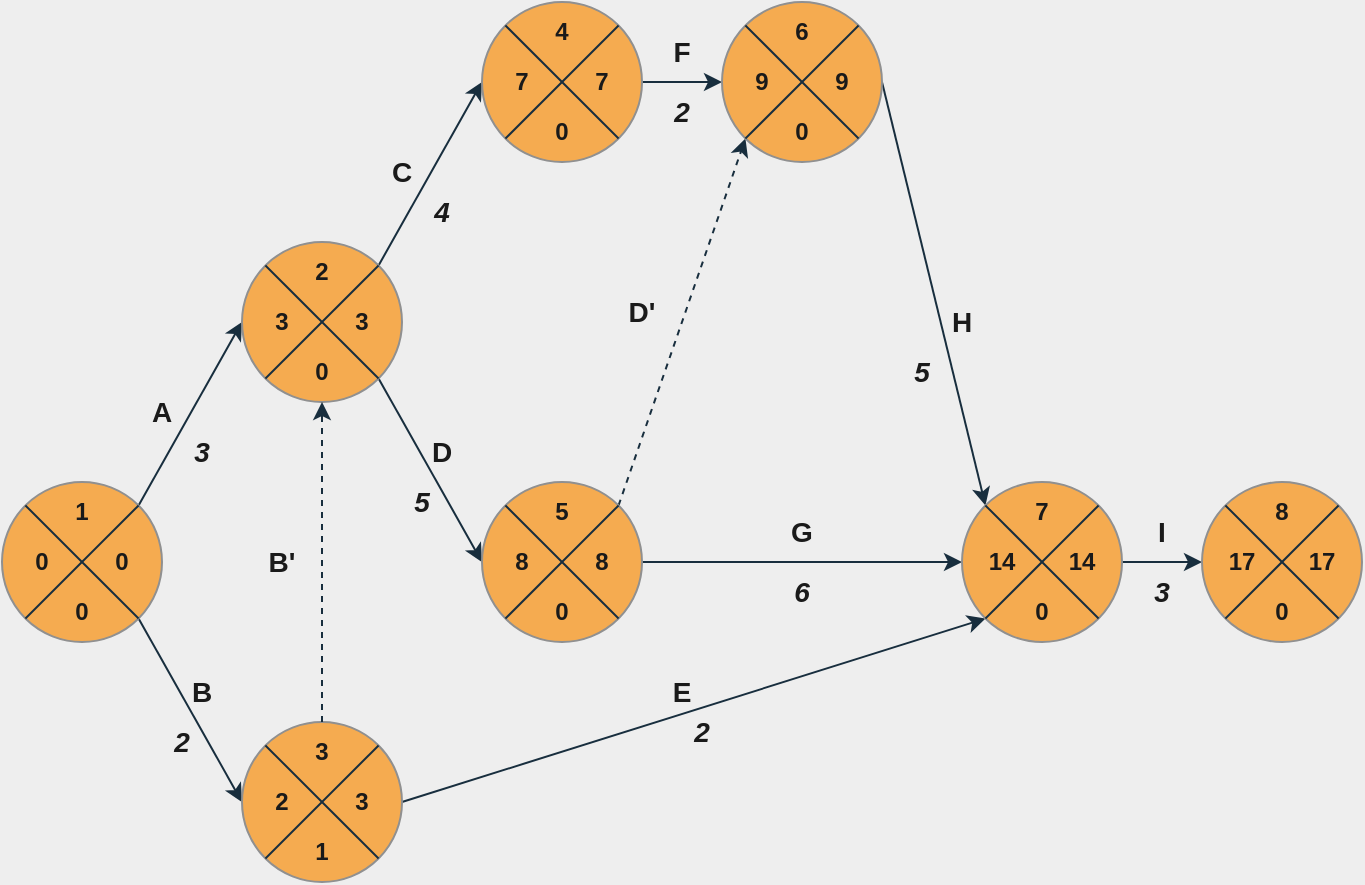 <mxfile version="20.3.0" type="device" pages="2"><diagram id="PX_cN7HmgUln1XwAMcG7" name="1"><mxGraphModel dx="782" dy="531" grid="1" gridSize="10" guides="1" tooltips="1" connect="1" arrows="1" fold="1" page="1" pageScale="1" pageWidth="827" pageHeight="1169" background="#EEEEEE" math="0" shadow="0"><root><mxCell id="0"/><mxCell id="1" parent="0"/><mxCell id="P2yPY8RHU-tYKvGg2Bg3-24" style="rounded=0;orthogonalLoop=1;jettySize=auto;html=1;exitX=1;exitY=0;exitDx=0;exitDy=0;entryX=0;entryY=0.5;entryDx=0;entryDy=0;labelBackgroundColor=#EEEEEE;strokeColor=#182E3E;fontColor=#1A1A1A;" parent="1" source="P2yPY8RHU-tYKvGg2Bg3-3" target="P2yPY8RHU-tYKvGg2Bg3-17" edge="1"><mxGeometry relative="1" as="geometry"/></mxCell><mxCell id="P2yPY8RHU-tYKvGg2Bg3-34" style="rounded=0;orthogonalLoop=1;jettySize=auto;html=1;exitX=1;exitY=1;exitDx=0;exitDy=0;entryX=0;entryY=0.5;entryDx=0;entryDy=0;strokeColor=#182E3E;fontColor=#1A1A1A;" parent="1" source="P2yPY8RHU-tYKvGg2Bg3-3" target="P2yPY8RHU-tYKvGg2Bg3-27" edge="1"><mxGeometry relative="1" as="geometry"/></mxCell><mxCell id="P2yPY8RHU-tYKvGg2Bg3-3" value="" style="ellipse;whiteSpace=wrap;html=1;aspect=fixed;fillColor=#F5AB50;strokeColor=#909090;fontColor=#1A1A1A;" parent="1" vertex="1"><mxGeometry x="120" y="600" width="80" height="80" as="geometry"/></mxCell><mxCell id="P2yPY8RHU-tYKvGg2Bg3-4" value="" style="endArrow=none;html=1;rounded=0;exitX=0;exitY=1;exitDx=0;exitDy=0;entryX=1;entryY=0;entryDx=0;entryDy=0;labelBackgroundColor=#EEEEEE;strokeColor=#182E3E;fontColor=#1A1A1A;" parent="1" source="P2yPY8RHU-tYKvGg2Bg3-3" target="P2yPY8RHU-tYKvGg2Bg3-3" edge="1"><mxGeometry width="50" height="50" relative="1" as="geometry"><mxPoint x="140" y="660" as="sourcePoint"/><mxPoint x="190" y="610" as="targetPoint"/></mxGeometry></mxCell><mxCell id="P2yPY8RHU-tYKvGg2Bg3-5" value="" style="endArrow=none;html=1;rounded=0;entryX=0;entryY=0;entryDx=0;entryDy=0;exitX=1;exitY=1;exitDx=0;exitDy=0;labelBackgroundColor=#EEEEEE;strokeColor=#182E3E;fontColor=#1A1A1A;" parent="1" source="P2yPY8RHU-tYKvGg2Bg3-3" target="P2yPY8RHU-tYKvGg2Bg3-3" edge="1"><mxGeometry width="50" height="50" relative="1" as="geometry"><mxPoint x="280" y="610" as="sourcePoint"/><mxPoint x="330" y="560" as="targetPoint"/></mxGeometry></mxCell><mxCell id="P2yPY8RHU-tYKvGg2Bg3-6" value="1" style="text;html=1;strokeColor=none;fillColor=none;align=center;verticalAlign=middle;whiteSpace=wrap;rounded=0;fontStyle=1;fontColor=#1A1A1A;" parent="1" vertex="1"><mxGeometry x="150" y="600" width="20" height="30" as="geometry"/></mxCell><mxCell id="P2yPY8RHU-tYKvGg2Bg3-7" value="0" style="text;html=1;strokeColor=none;fillColor=none;align=center;verticalAlign=middle;whiteSpace=wrap;rounded=0;fontStyle=1;fontColor=#1A1A1A;" parent="1" vertex="1"><mxGeometry x="170" y="625" width="20" height="30" as="geometry"/></mxCell><mxCell id="P2yPY8RHU-tYKvGg2Bg3-8" value="0" style="text;html=1;strokeColor=none;fillColor=none;align=center;verticalAlign=middle;whiteSpace=wrap;rounded=0;fontStyle=1;fontColor=#1A1A1A;" parent="1" vertex="1"><mxGeometry x="130" y="625" width="20" height="30" as="geometry"/></mxCell><mxCell id="P2yPY8RHU-tYKvGg2Bg3-9" value="0" style="text;html=1;strokeColor=none;fillColor=none;align=center;verticalAlign=middle;whiteSpace=wrap;rounded=0;fontStyle=1;fontColor=#1A1A1A;" parent="1" vertex="1"><mxGeometry x="150" y="650" width="20" height="30" as="geometry"/></mxCell><mxCell id="P2yPY8RHU-tYKvGg2Bg3-53" style="edgeStyle=none;rounded=0;orthogonalLoop=1;jettySize=auto;html=1;exitX=1;exitY=1;exitDx=0;exitDy=0;entryX=0;entryY=0.5;entryDx=0;entryDy=0;strokeColor=#182E3E;fontColor=#1A1A1A;" parent="1" source="P2yPY8RHU-tYKvGg2Bg3-17" target="P2yPY8RHU-tYKvGg2Bg3-46" edge="1"><mxGeometry relative="1" as="geometry"/></mxCell><mxCell id="P2yPY8RHU-tYKvGg2Bg3-54" style="edgeStyle=none;rounded=0;orthogonalLoop=1;jettySize=auto;html=1;exitX=1;exitY=0;exitDx=0;exitDy=0;entryX=0;entryY=0.5;entryDx=0;entryDy=0;strokeColor=#182E3E;fontColor=#1A1A1A;" parent="1" source="P2yPY8RHU-tYKvGg2Bg3-17" target="P2yPY8RHU-tYKvGg2Bg3-39" edge="1"><mxGeometry relative="1" as="geometry"/></mxCell><mxCell id="P2yPY8RHU-tYKvGg2Bg3-17" value="" style="ellipse;whiteSpace=wrap;html=1;aspect=fixed;fillColor=#F5AB50;strokeColor=#909090;fontColor=#1A1A1A;" parent="1" vertex="1"><mxGeometry x="240" y="480" width="80" height="80" as="geometry"/></mxCell><mxCell id="P2yPY8RHU-tYKvGg2Bg3-18" value="" style="endArrow=none;html=1;rounded=0;exitX=0;exitY=1;exitDx=0;exitDy=0;entryX=1;entryY=0;entryDx=0;entryDy=0;labelBackgroundColor=#EEEEEE;strokeColor=#182E3E;fontColor=#1A1A1A;" parent="1" source="P2yPY8RHU-tYKvGg2Bg3-17" target="P2yPY8RHU-tYKvGg2Bg3-17" edge="1"><mxGeometry width="50" height="50" relative="1" as="geometry"><mxPoint x="260" y="540" as="sourcePoint"/><mxPoint x="310" y="490" as="targetPoint"/></mxGeometry></mxCell><mxCell id="P2yPY8RHU-tYKvGg2Bg3-19" value="" style="endArrow=none;html=1;rounded=0;entryX=0;entryY=0;entryDx=0;entryDy=0;exitX=1;exitY=1;exitDx=0;exitDy=0;labelBackgroundColor=#EEEEEE;strokeColor=#182E3E;fontColor=#1A1A1A;" parent="1" source="P2yPY8RHU-tYKvGg2Bg3-17" target="P2yPY8RHU-tYKvGg2Bg3-17" edge="1"><mxGeometry width="50" height="50" relative="1" as="geometry"><mxPoint x="400" y="490" as="sourcePoint"/><mxPoint x="450" y="440" as="targetPoint"/></mxGeometry></mxCell><mxCell id="P2yPY8RHU-tYKvGg2Bg3-20" value="2" style="text;html=1;strokeColor=none;fillColor=none;align=center;verticalAlign=middle;whiteSpace=wrap;rounded=0;fontStyle=1;fontColor=#1A1A1A;" parent="1" vertex="1"><mxGeometry x="270" y="480" width="20" height="30" as="geometry"/></mxCell><mxCell id="P2yPY8RHU-tYKvGg2Bg3-21" value="3" style="text;html=1;strokeColor=none;fillColor=none;align=center;verticalAlign=middle;whiteSpace=wrap;rounded=0;fontStyle=1;fontColor=#1A1A1A;" parent="1" vertex="1"><mxGeometry x="290" y="505" width="20" height="30" as="geometry"/></mxCell><mxCell id="P2yPY8RHU-tYKvGg2Bg3-22" value="3" style="text;html=1;strokeColor=none;fillColor=none;align=center;verticalAlign=middle;whiteSpace=wrap;rounded=0;fontStyle=1;fontColor=#1A1A1A;" parent="1" vertex="1"><mxGeometry x="250" y="505" width="20" height="30" as="geometry"/></mxCell><mxCell id="P2yPY8RHU-tYKvGg2Bg3-23" value="0" style="text;html=1;strokeColor=none;fillColor=none;align=center;verticalAlign=middle;whiteSpace=wrap;rounded=0;fontStyle=1;fontColor=#1A1A1A;" parent="1" vertex="1"><mxGeometry x="270" y="530" width="20" height="30" as="geometry"/></mxCell><mxCell id="P2yPY8RHU-tYKvGg2Bg3-25" value="A" style="text;html=1;strokeColor=none;fillColor=none;align=center;verticalAlign=middle;whiteSpace=wrap;rounded=0;fontStyle=1;fontSize=14;fontColor=#1A1A1A;" parent="1" vertex="1"><mxGeometry x="190" y="550" width="20" height="30" as="geometry"/></mxCell><mxCell id="P2yPY8RHU-tYKvGg2Bg3-26" value="3" style="text;html=1;strokeColor=none;fillColor=none;align=center;verticalAlign=middle;whiteSpace=wrap;rounded=0;fontStyle=3;fontSize=14;fontColor=#1A1A1A;" parent="1" vertex="1"><mxGeometry x="210" y="570" width="20" height="30" as="geometry"/></mxCell><mxCell id="P2yPY8RHU-tYKvGg2Bg3-94" style="edgeStyle=none;rounded=0;orthogonalLoop=1;jettySize=auto;html=1;exitX=1;exitY=0.5;exitDx=0;exitDy=0;entryX=0;entryY=1;entryDx=0;entryDy=0;strokeColor=#182E3E;fontColor=#1A1A1A;" parent="1" source="P2yPY8RHU-tYKvGg2Bg3-27" target="P2yPY8RHU-tYKvGg2Bg3-82" edge="1"><mxGeometry relative="1" as="geometry"/></mxCell><mxCell id="P2yPY8RHU-tYKvGg2Bg3-27" value="" style="ellipse;whiteSpace=wrap;html=1;aspect=fixed;fillColor=#F5AB50;strokeColor=#909090;fontColor=#1A1A1A;" parent="1" vertex="1"><mxGeometry x="240" y="720" width="80" height="80" as="geometry"/></mxCell><mxCell id="P2yPY8RHU-tYKvGg2Bg3-28" value="" style="endArrow=none;html=1;rounded=0;exitX=0;exitY=1;exitDx=0;exitDy=0;entryX=1;entryY=0;entryDx=0;entryDy=0;labelBackgroundColor=#EEEEEE;strokeColor=#182E3E;fontColor=#1A1A1A;" parent="1" source="P2yPY8RHU-tYKvGg2Bg3-27" target="P2yPY8RHU-tYKvGg2Bg3-27" edge="1"><mxGeometry width="50" height="50" relative="1" as="geometry"><mxPoint x="260" y="780" as="sourcePoint"/><mxPoint x="310" y="730" as="targetPoint"/></mxGeometry></mxCell><mxCell id="P2yPY8RHU-tYKvGg2Bg3-29" value="" style="endArrow=none;html=1;rounded=0;entryX=0;entryY=0;entryDx=0;entryDy=0;exitX=1;exitY=1;exitDx=0;exitDy=0;labelBackgroundColor=#EEEEEE;strokeColor=#182E3E;fontColor=#1A1A1A;" parent="1" source="P2yPY8RHU-tYKvGg2Bg3-27" target="P2yPY8RHU-tYKvGg2Bg3-27" edge="1"><mxGeometry width="50" height="50" relative="1" as="geometry"><mxPoint x="400" y="730" as="sourcePoint"/><mxPoint x="450" y="680" as="targetPoint"/></mxGeometry></mxCell><mxCell id="P2yPY8RHU-tYKvGg2Bg3-35" style="edgeStyle=none;rounded=0;orthogonalLoop=1;jettySize=auto;html=1;exitX=0.5;exitY=0;exitDx=0;exitDy=0;entryX=0.5;entryY=1;entryDx=0;entryDy=0;strokeColor=#182E3E;fontColor=#1A1A1A;dashed=1;" parent="1" source="P2yPY8RHU-tYKvGg2Bg3-30" target="P2yPY8RHU-tYKvGg2Bg3-23" edge="1"><mxGeometry relative="1" as="geometry"/></mxCell><mxCell id="P2yPY8RHU-tYKvGg2Bg3-30" value="3" style="text;html=1;strokeColor=none;fillColor=none;align=center;verticalAlign=middle;whiteSpace=wrap;rounded=0;fontStyle=1;fontColor=#1A1A1A;" parent="1" vertex="1"><mxGeometry x="270" y="720" width="20" height="30" as="geometry"/></mxCell><mxCell id="P2yPY8RHU-tYKvGg2Bg3-31" value="3" style="text;html=1;strokeColor=none;fillColor=none;align=center;verticalAlign=middle;whiteSpace=wrap;rounded=0;fontStyle=1;fontColor=#1A1A1A;" parent="1" vertex="1"><mxGeometry x="290" y="745" width="20" height="30" as="geometry"/></mxCell><mxCell id="P2yPY8RHU-tYKvGg2Bg3-32" value="2" style="text;html=1;strokeColor=none;fillColor=none;align=center;verticalAlign=middle;whiteSpace=wrap;rounded=0;fontStyle=1;fontColor=#1A1A1A;" parent="1" vertex="1"><mxGeometry x="250" y="745" width="20" height="30" as="geometry"/></mxCell><mxCell id="P2yPY8RHU-tYKvGg2Bg3-33" value="1" style="text;html=1;strokeColor=none;fillColor=none;align=center;verticalAlign=middle;whiteSpace=wrap;rounded=0;fontStyle=1;fontColor=#1A1A1A;" parent="1" vertex="1"><mxGeometry x="270" y="770" width="20" height="30" as="geometry"/></mxCell><mxCell id="P2yPY8RHU-tYKvGg2Bg3-36" value="B" style="text;html=1;strokeColor=none;fillColor=none;align=center;verticalAlign=middle;whiteSpace=wrap;rounded=0;fontStyle=1;fontSize=14;fontColor=#1A1A1A;" parent="1" vertex="1"><mxGeometry x="210" y="690" width="20" height="30" as="geometry"/></mxCell><mxCell id="P2yPY8RHU-tYKvGg2Bg3-37" value="2" style="text;html=1;strokeColor=none;fillColor=none;align=center;verticalAlign=middle;whiteSpace=wrap;rounded=0;fontStyle=3;fontSize=14;fontColor=#1A1A1A;" parent="1" vertex="1"><mxGeometry x="200" y="715" width="20" height="30" as="geometry"/></mxCell><mxCell id="P2yPY8RHU-tYKvGg2Bg3-38" value="B'" style="text;html=1;strokeColor=none;fillColor=none;align=center;verticalAlign=middle;whiteSpace=wrap;rounded=0;fontStyle=1;fontSize=14;fontColor=#1A1A1A;" parent="1" vertex="1"><mxGeometry x="250" y="625" width="20" height="30" as="geometry"/></mxCell><mxCell id="P2yPY8RHU-tYKvGg2Bg3-74" style="edgeStyle=none;rounded=0;orthogonalLoop=1;jettySize=auto;html=1;exitX=1;exitY=0.5;exitDx=0;exitDy=0;entryX=0;entryY=0.5;entryDx=0;entryDy=0;strokeColor=#182E3E;fontColor=#1A1A1A;" parent="1" source="P2yPY8RHU-tYKvGg2Bg3-39" target="P2yPY8RHU-tYKvGg2Bg3-67" edge="1"><mxGeometry relative="1" as="geometry"/></mxCell><mxCell id="P2yPY8RHU-tYKvGg2Bg3-39" value="" style="ellipse;whiteSpace=wrap;html=1;aspect=fixed;fillColor=#F5AB50;strokeColor=#909090;fontColor=#1A1A1A;" parent="1" vertex="1"><mxGeometry x="360" y="360" width="80" height="80" as="geometry"/></mxCell><mxCell id="P2yPY8RHU-tYKvGg2Bg3-40" value="" style="endArrow=none;html=1;rounded=0;exitX=0;exitY=1;exitDx=0;exitDy=0;entryX=1;entryY=0;entryDx=0;entryDy=0;labelBackgroundColor=#EEEEEE;strokeColor=#182E3E;fontColor=#1A1A1A;" parent="1" source="P2yPY8RHU-tYKvGg2Bg3-39" target="P2yPY8RHU-tYKvGg2Bg3-39" edge="1"><mxGeometry width="50" height="50" relative="1" as="geometry"><mxPoint x="380" y="420" as="sourcePoint"/><mxPoint x="430" y="370" as="targetPoint"/></mxGeometry></mxCell><mxCell id="P2yPY8RHU-tYKvGg2Bg3-41" value="" style="endArrow=none;html=1;rounded=0;entryX=0;entryY=0;entryDx=0;entryDy=0;exitX=1;exitY=1;exitDx=0;exitDy=0;labelBackgroundColor=#EEEEEE;strokeColor=#182E3E;fontColor=#1A1A1A;" parent="1" source="P2yPY8RHU-tYKvGg2Bg3-39" target="P2yPY8RHU-tYKvGg2Bg3-39" edge="1"><mxGeometry width="50" height="50" relative="1" as="geometry"><mxPoint x="520" y="370" as="sourcePoint"/><mxPoint x="570" y="320" as="targetPoint"/></mxGeometry></mxCell><mxCell id="P2yPY8RHU-tYKvGg2Bg3-42" value="4" style="text;html=1;strokeColor=none;fillColor=none;align=center;verticalAlign=middle;whiteSpace=wrap;rounded=0;fontStyle=1;fontColor=#1A1A1A;" parent="1" vertex="1"><mxGeometry x="390" y="360" width="20" height="30" as="geometry"/></mxCell><mxCell id="P2yPY8RHU-tYKvGg2Bg3-43" value="7" style="text;html=1;strokeColor=none;fillColor=none;align=center;verticalAlign=middle;whiteSpace=wrap;rounded=0;fontStyle=1;fontColor=#1A1A1A;" parent="1" vertex="1"><mxGeometry x="410" y="385" width="20" height="30" as="geometry"/></mxCell><mxCell id="P2yPY8RHU-tYKvGg2Bg3-44" value="7" style="text;html=1;strokeColor=none;fillColor=none;align=center;verticalAlign=middle;whiteSpace=wrap;rounded=0;fontStyle=1;fontColor=#1A1A1A;" parent="1" vertex="1"><mxGeometry x="370" y="385" width="20" height="30" as="geometry"/></mxCell><mxCell id="P2yPY8RHU-tYKvGg2Bg3-45" value="0" style="text;html=1;strokeColor=none;fillColor=none;align=center;verticalAlign=middle;whiteSpace=wrap;rounded=0;fontStyle=1;fontColor=#1A1A1A;" parent="1" vertex="1"><mxGeometry x="390" y="410" width="20" height="30" as="geometry"/></mxCell><mxCell id="P2yPY8RHU-tYKvGg2Bg3-91" style="edgeStyle=none;rounded=0;orthogonalLoop=1;jettySize=auto;html=1;exitX=1;exitY=0;exitDx=0;exitDy=0;entryX=0;entryY=1;entryDx=0;entryDy=0;strokeColor=#182E3E;fontColor=#1A1A1A;dashed=1;" parent="1" source="P2yPY8RHU-tYKvGg2Bg3-46" target="P2yPY8RHU-tYKvGg2Bg3-67" edge="1"><mxGeometry relative="1" as="geometry"/></mxCell><mxCell id="P2yPY8RHU-tYKvGg2Bg3-92" style="edgeStyle=none;rounded=0;orthogonalLoop=1;jettySize=auto;html=1;exitX=1;exitY=0.5;exitDx=0;exitDy=0;entryX=0;entryY=0.5;entryDx=0;entryDy=0;strokeColor=#182E3E;fontColor=#1A1A1A;" parent="1" source="P2yPY8RHU-tYKvGg2Bg3-46" target="P2yPY8RHU-tYKvGg2Bg3-82" edge="1"><mxGeometry relative="1" as="geometry"/></mxCell><mxCell id="P2yPY8RHU-tYKvGg2Bg3-46" value="" style="ellipse;whiteSpace=wrap;html=1;aspect=fixed;fillColor=#F5AB50;strokeColor=#909090;fontColor=#1A1A1A;" parent="1" vertex="1"><mxGeometry x="360" y="600" width="80" height="80" as="geometry"/></mxCell><mxCell id="P2yPY8RHU-tYKvGg2Bg3-47" value="" style="endArrow=none;html=1;rounded=0;exitX=0;exitY=1;exitDx=0;exitDy=0;entryX=1;entryY=0;entryDx=0;entryDy=0;labelBackgroundColor=#EEEEEE;strokeColor=#182E3E;fontColor=#1A1A1A;" parent="1" source="P2yPY8RHU-tYKvGg2Bg3-46" target="P2yPY8RHU-tYKvGg2Bg3-46" edge="1"><mxGeometry width="50" height="50" relative="1" as="geometry"><mxPoint x="380" y="660" as="sourcePoint"/><mxPoint x="430" y="610" as="targetPoint"/></mxGeometry></mxCell><mxCell id="P2yPY8RHU-tYKvGg2Bg3-48" value="" style="endArrow=none;html=1;rounded=0;entryX=0;entryY=0;entryDx=0;entryDy=0;exitX=1;exitY=1;exitDx=0;exitDy=0;labelBackgroundColor=#EEEEEE;strokeColor=#182E3E;fontColor=#1A1A1A;" parent="1" source="P2yPY8RHU-tYKvGg2Bg3-46" target="P2yPY8RHU-tYKvGg2Bg3-46" edge="1"><mxGeometry width="50" height="50" relative="1" as="geometry"><mxPoint x="520" y="610" as="sourcePoint"/><mxPoint x="570" y="560" as="targetPoint"/></mxGeometry></mxCell><mxCell id="P2yPY8RHU-tYKvGg2Bg3-49" value="5" style="text;html=1;strokeColor=none;fillColor=none;align=center;verticalAlign=middle;whiteSpace=wrap;rounded=0;fontStyle=1;fontColor=#1A1A1A;" parent="1" vertex="1"><mxGeometry x="390" y="600" width="20" height="30" as="geometry"/></mxCell><mxCell id="P2yPY8RHU-tYKvGg2Bg3-50" value="8" style="text;html=1;strokeColor=none;fillColor=none;align=center;verticalAlign=middle;whiteSpace=wrap;rounded=0;fontStyle=1;fontColor=#1A1A1A;" parent="1" vertex="1"><mxGeometry x="410" y="625" width="20" height="30" as="geometry"/></mxCell><mxCell id="P2yPY8RHU-tYKvGg2Bg3-51" value="8" style="text;html=1;strokeColor=none;fillColor=none;align=center;verticalAlign=middle;whiteSpace=wrap;rounded=0;fontStyle=1;fontColor=#1A1A1A;" parent="1" vertex="1"><mxGeometry x="370" y="625" width="20" height="30" as="geometry"/></mxCell><mxCell id="P2yPY8RHU-tYKvGg2Bg3-52" value="0" style="text;html=1;strokeColor=none;fillColor=none;align=center;verticalAlign=middle;whiteSpace=wrap;rounded=0;fontStyle=1;fontColor=#1A1A1A;" parent="1" vertex="1"><mxGeometry x="390" y="650" width="20" height="30" as="geometry"/></mxCell><mxCell id="P2yPY8RHU-tYKvGg2Bg3-55" value="C" style="text;html=1;strokeColor=none;fillColor=none;align=center;verticalAlign=middle;whiteSpace=wrap;rounded=0;fontStyle=1;fontSize=14;fontColor=#1A1A1A;" parent="1" vertex="1"><mxGeometry x="310" y="430" width="20" height="30" as="geometry"/></mxCell><mxCell id="P2yPY8RHU-tYKvGg2Bg3-56" value="D" style="text;html=1;strokeColor=none;fillColor=none;align=center;verticalAlign=middle;whiteSpace=wrap;rounded=0;fontStyle=1;fontSize=14;fontColor=#1A1A1A;" parent="1" vertex="1"><mxGeometry x="330" y="570" width="20" height="30" as="geometry"/></mxCell><mxCell id="P2yPY8RHU-tYKvGg2Bg3-58" value="4" style="text;html=1;strokeColor=none;fillColor=none;align=center;verticalAlign=middle;whiteSpace=wrap;rounded=0;fontStyle=3;fontSize=14;fontColor=#1A1A1A;" parent="1" vertex="1"><mxGeometry x="330" y="450" width="20" height="30" as="geometry"/></mxCell><mxCell id="P2yPY8RHU-tYKvGg2Bg3-59" value="5" style="text;html=1;strokeColor=none;fillColor=none;align=center;verticalAlign=middle;whiteSpace=wrap;rounded=0;fontStyle=3;fontSize=14;fontColor=#1A1A1A;" parent="1" vertex="1"><mxGeometry x="320" y="595" width="20" height="30" as="geometry"/></mxCell><mxCell id="P2yPY8RHU-tYKvGg2Bg3-93" style="edgeStyle=none;rounded=0;orthogonalLoop=1;jettySize=auto;html=1;exitX=1;exitY=0.5;exitDx=0;exitDy=0;entryX=0;entryY=0;entryDx=0;entryDy=0;strokeColor=#182E3E;fontColor=#1A1A1A;" parent="1" source="P2yPY8RHU-tYKvGg2Bg3-67" target="P2yPY8RHU-tYKvGg2Bg3-82" edge="1"><mxGeometry relative="1" as="geometry"/></mxCell><mxCell id="P2yPY8RHU-tYKvGg2Bg3-67" value="" style="ellipse;whiteSpace=wrap;html=1;aspect=fixed;fillColor=#F5AB50;strokeColor=#909090;fontColor=#1A1A1A;" parent="1" vertex="1"><mxGeometry x="480" y="360" width="80" height="80" as="geometry"/></mxCell><mxCell id="P2yPY8RHU-tYKvGg2Bg3-68" value="" style="endArrow=none;html=1;rounded=0;exitX=0;exitY=1;exitDx=0;exitDy=0;entryX=1;entryY=0;entryDx=0;entryDy=0;labelBackgroundColor=#EEEEEE;strokeColor=#182E3E;fontColor=#1A1A1A;" parent="1" source="P2yPY8RHU-tYKvGg2Bg3-67" target="P2yPY8RHU-tYKvGg2Bg3-67" edge="1"><mxGeometry width="50" height="50" relative="1" as="geometry"><mxPoint x="500" y="420" as="sourcePoint"/><mxPoint x="550" y="370" as="targetPoint"/></mxGeometry></mxCell><mxCell id="P2yPY8RHU-tYKvGg2Bg3-69" value="" style="endArrow=none;html=1;rounded=0;entryX=0;entryY=0;entryDx=0;entryDy=0;exitX=1;exitY=1;exitDx=0;exitDy=0;labelBackgroundColor=#EEEEEE;strokeColor=#182E3E;fontColor=#1A1A1A;" parent="1" source="P2yPY8RHU-tYKvGg2Bg3-67" target="P2yPY8RHU-tYKvGg2Bg3-67" edge="1"><mxGeometry width="50" height="50" relative="1" as="geometry"><mxPoint x="640" y="370" as="sourcePoint"/><mxPoint x="690" y="320" as="targetPoint"/></mxGeometry></mxCell><mxCell id="P2yPY8RHU-tYKvGg2Bg3-70" value="6" style="text;html=1;strokeColor=none;fillColor=none;align=center;verticalAlign=middle;whiteSpace=wrap;rounded=0;fontStyle=1;fontColor=#1A1A1A;" parent="1" vertex="1"><mxGeometry x="510" y="360" width="20" height="30" as="geometry"/></mxCell><mxCell id="P2yPY8RHU-tYKvGg2Bg3-71" value="9" style="text;html=1;strokeColor=none;fillColor=none;align=center;verticalAlign=middle;whiteSpace=wrap;rounded=0;fontStyle=1;fontColor=#1A1A1A;" parent="1" vertex="1"><mxGeometry x="530" y="385" width="20" height="30" as="geometry"/></mxCell><mxCell id="P2yPY8RHU-tYKvGg2Bg3-72" value="9" style="text;html=1;strokeColor=none;fillColor=none;align=center;verticalAlign=middle;whiteSpace=wrap;rounded=0;fontStyle=1;fontColor=#1A1A1A;" parent="1" vertex="1"><mxGeometry x="490" y="385" width="20" height="30" as="geometry"/></mxCell><mxCell id="P2yPY8RHU-tYKvGg2Bg3-73" value="0" style="text;html=1;strokeColor=none;fillColor=none;align=center;verticalAlign=middle;whiteSpace=wrap;rounded=0;fontStyle=1;fontColor=#1A1A1A;" parent="1" vertex="1"><mxGeometry x="510" y="410" width="20" height="30" as="geometry"/></mxCell><mxCell id="P2yPY8RHU-tYKvGg2Bg3-116" style="edgeStyle=none;rounded=0;orthogonalLoop=1;jettySize=auto;html=1;exitX=1;exitY=0.5;exitDx=0;exitDy=0;entryX=0;entryY=0.5;entryDx=0;entryDy=0;strokeColor=#182E3E;fontColor=#1A1A1A;" parent="1" source="P2yPY8RHU-tYKvGg2Bg3-82" target="P2yPY8RHU-tYKvGg2Bg3-109" edge="1"><mxGeometry relative="1" as="geometry"/></mxCell><mxCell id="P2yPY8RHU-tYKvGg2Bg3-82" value="" style="ellipse;whiteSpace=wrap;html=1;aspect=fixed;fillColor=#F5AB50;strokeColor=#909090;fontColor=#1A1A1A;" parent="1" vertex="1"><mxGeometry x="600" y="600" width="80" height="80" as="geometry"/></mxCell><mxCell id="P2yPY8RHU-tYKvGg2Bg3-83" value="" style="endArrow=none;html=1;rounded=0;exitX=0;exitY=1;exitDx=0;exitDy=0;entryX=1;entryY=0;entryDx=0;entryDy=0;labelBackgroundColor=#EEEEEE;strokeColor=#182E3E;fontColor=#1A1A1A;" parent="1" source="P2yPY8RHU-tYKvGg2Bg3-82" target="P2yPY8RHU-tYKvGg2Bg3-82" edge="1"><mxGeometry width="50" height="50" relative="1" as="geometry"><mxPoint x="620" y="660" as="sourcePoint"/><mxPoint x="670" y="610" as="targetPoint"/></mxGeometry></mxCell><mxCell id="P2yPY8RHU-tYKvGg2Bg3-84" value="" style="endArrow=none;html=1;rounded=0;entryX=0;entryY=0;entryDx=0;entryDy=0;exitX=1;exitY=1;exitDx=0;exitDy=0;labelBackgroundColor=#EEEEEE;strokeColor=#182E3E;fontColor=#1A1A1A;" parent="1" source="P2yPY8RHU-tYKvGg2Bg3-82" target="P2yPY8RHU-tYKvGg2Bg3-82" edge="1"><mxGeometry width="50" height="50" relative="1" as="geometry"><mxPoint x="760" y="610" as="sourcePoint"/><mxPoint x="810" y="560" as="targetPoint"/></mxGeometry></mxCell><mxCell id="P2yPY8RHU-tYKvGg2Bg3-85" value="7" style="text;html=1;strokeColor=none;fillColor=none;align=center;verticalAlign=middle;whiteSpace=wrap;rounded=0;fontStyle=1;fontColor=#1A1A1A;" parent="1" vertex="1"><mxGeometry x="630" y="600" width="20" height="30" as="geometry"/></mxCell><mxCell id="P2yPY8RHU-tYKvGg2Bg3-86" value="14" style="text;html=1;strokeColor=none;fillColor=none;align=center;verticalAlign=middle;whiteSpace=wrap;rounded=0;fontStyle=1;fontColor=#1A1A1A;" parent="1" vertex="1"><mxGeometry x="650" y="625" width="20" height="30" as="geometry"/></mxCell><mxCell id="P2yPY8RHU-tYKvGg2Bg3-87" value="14" style="text;html=1;strokeColor=none;fillColor=none;align=center;verticalAlign=middle;whiteSpace=wrap;rounded=0;fontStyle=1;fontColor=#1A1A1A;" parent="1" vertex="1"><mxGeometry x="610" y="625" width="20" height="30" as="geometry"/></mxCell><mxCell id="P2yPY8RHU-tYKvGg2Bg3-88" value="0" style="text;html=1;strokeColor=none;fillColor=none;align=center;verticalAlign=middle;whiteSpace=wrap;rounded=0;fontStyle=1;fontColor=#1A1A1A;" parent="1" vertex="1"><mxGeometry x="630" y="650" width="20" height="30" as="geometry"/></mxCell><mxCell id="P2yPY8RHU-tYKvGg2Bg3-89" value="F" style="text;html=1;strokeColor=none;fillColor=none;align=center;verticalAlign=middle;whiteSpace=wrap;rounded=0;fontStyle=1;fontSize=14;fontColor=#1A1A1A;" parent="1" vertex="1"><mxGeometry x="450" y="370" width="20" height="30" as="geometry"/></mxCell><mxCell id="P2yPY8RHU-tYKvGg2Bg3-90" value="2" style="text;html=1;strokeColor=none;fillColor=none;align=center;verticalAlign=middle;whiteSpace=wrap;rounded=0;fontStyle=3;fontSize=14;fontColor=#1A1A1A;" parent="1" vertex="1"><mxGeometry x="450" y="400" width="20" height="30" as="geometry"/></mxCell><mxCell id="P2yPY8RHU-tYKvGg2Bg3-95" value="D'" style="text;html=1;strokeColor=none;fillColor=none;align=center;verticalAlign=middle;whiteSpace=wrap;rounded=0;fontStyle=1;fontSize=14;fontColor=#1A1A1A;" parent="1" vertex="1"><mxGeometry x="430" y="500" width="20" height="30" as="geometry"/></mxCell><mxCell id="P2yPY8RHU-tYKvGg2Bg3-96" value="H" style="text;html=1;strokeColor=none;fillColor=none;align=center;verticalAlign=middle;whiteSpace=wrap;rounded=0;fontStyle=1;fontSize=14;fontColor=#1A1A1A;" parent="1" vertex="1"><mxGeometry x="590" y="505" width="20" height="30" as="geometry"/></mxCell><mxCell id="P2yPY8RHU-tYKvGg2Bg3-97" value="E" style="text;html=1;strokeColor=none;fillColor=none;align=center;verticalAlign=middle;whiteSpace=wrap;rounded=0;fontStyle=1;fontSize=14;fontColor=#1A1A1A;" parent="1" vertex="1"><mxGeometry x="450" y="690" width="20" height="30" as="geometry"/></mxCell><mxCell id="P2yPY8RHU-tYKvGg2Bg3-98" value="G" style="text;html=1;strokeColor=none;fillColor=none;align=center;verticalAlign=middle;whiteSpace=wrap;rounded=0;fontStyle=1;fontSize=14;fontColor=#1A1A1A;" parent="1" vertex="1"><mxGeometry x="510" y="610" width="20" height="30" as="geometry"/></mxCell><mxCell id="P2yPY8RHU-tYKvGg2Bg3-99" value="2" style="text;html=1;strokeColor=none;fillColor=none;align=center;verticalAlign=middle;whiteSpace=wrap;rounded=0;fontStyle=3;fontSize=14;fontColor=#1A1A1A;" parent="1" vertex="1"><mxGeometry x="460" y="710" width="20" height="30" as="geometry"/></mxCell><mxCell id="P2yPY8RHU-tYKvGg2Bg3-100" value="6" style="text;html=1;strokeColor=none;fillColor=none;align=center;verticalAlign=middle;whiteSpace=wrap;rounded=0;fontStyle=3;fontSize=14;fontColor=#1A1A1A;" parent="1" vertex="1"><mxGeometry x="510" y="640" width="20" height="30" as="geometry"/></mxCell><mxCell id="P2yPY8RHU-tYKvGg2Bg3-101" value="5" style="text;html=1;strokeColor=none;fillColor=none;align=center;verticalAlign=middle;whiteSpace=wrap;rounded=0;fontStyle=3;fontSize=14;fontColor=#1A1A1A;" parent="1" vertex="1"><mxGeometry x="570" y="530" width="20" height="30" as="geometry"/></mxCell><mxCell id="P2yPY8RHU-tYKvGg2Bg3-109" value="" style="ellipse;whiteSpace=wrap;html=1;aspect=fixed;fillColor=#F5AB50;strokeColor=#909090;fontColor=#1A1A1A;" parent="1" vertex="1"><mxGeometry x="720" y="600" width="80" height="80" as="geometry"/></mxCell><mxCell id="P2yPY8RHU-tYKvGg2Bg3-110" value="" style="endArrow=none;html=1;rounded=0;exitX=0;exitY=1;exitDx=0;exitDy=0;entryX=1;entryY=0;entryDx=0;entryDy=0;labelBackgroundColor=#EEEEEE;strokeColor=#182E3E;fontColor=#1A1A1A;" parent="1" source="P2yPY8RHU-tYKvGg2Bg3-109" target="P2yPY8RHU-tYKvGg2Bg3-109" edge="1"><mxGeometry width="50" height="50" relative="1" as="geometry"><mxPoint x="740" y="660" as="sourcePoint"/><mxPoint x="790" y="610" as="targetPoint"/></mxGeometry></mxCell><mxCell id="P2yPY8RHU-tYKvGg2Bg3-111" value="" style="endArrow=none;html=1;rounded=0;entryX=0;entryY=0;entryDx=0;entryDy=0;exitX=1;exitY=1;exitDx=0;exitDy=0;labelBackgroundColor=#EEEEEE;strokeColor=#182E3E;fontColor=#1A1A1A;" parent="1" source="P2yPY8RHU-tYKvGg2Bg3-109" target="P2yPY8RHU-tYKvGg2Bg3-109" edge="1"><mxGeometry width="50" height="50" relative="1" as="geometry"><mxPoint x="880" y="610" as="sourcePoint"/><mxPoint x="930" y="560" as="targetPoint"/></mxGeometry></mxCell><mxCell id="P2yPY8RHU-tYKvGg2Bg3-112" value="8" style="text;html=1;strokeColor=none;fillColor=none;align=center;verticalAlign=middle;whiteSpace=wrap;rounded=0;fontStyle=1;fontColor=#1A1A1A;" parent="1" vertex="1"><mxGeometry x="750" y="600" width="20" height="30" as="geometry"/></mxCell><mxCell id="P2yPY8RHU-tYKvGg2Bg3-113" value="17" style="text;html=1;strokeColor=none;fillColor=none;align=center;verticalAlign=middle;whiteSpace=wrap;rounded=0;fontStyle=1;fontColor=#1A1A1A;" parent="1" vertex="1"><mxGeometry x="770" y="625" width="20" height="30" as="geometry"/></mxCell><mxCell id="P2yPY8RHU-tYKvGg2Bg3-114" value="17" style="text;html=1;strokeColor=none;fillColor=none;align=center;verticalAlign=middle;whiteSpace=wrap;rounded=0;fontStyle=1;fontColor=#1A1A1A;" parent="1" vertex="1"><mxGeometry x="730" y="625" width="20" height="30" as="geometry"/></mxCell><mxCell id="P2yPY8RHU-tYKvGg2Bg3-115" value="0" style="text;html=1;strokeColor=none;fillColor=none;align=center;verticalAlign=middle;whiteSpace=wrap;rounded=0;fontStyle=1;fontColor=#1A1A1A;" parent="1" vertex="1"><mxGeometry x="750" y="650" width="20" height="30" as="geometry"/></mxCell><mxCell id="P2yPY8RHU-tYKvGg2Bg3-117" value="I" style="text;html=1;strokeColor=none;fillColor=none;align=center;verticalAlign=middle;whiteSpace=wrap;rounded=0;fontStyle=1;fontSize=14;fontColor=#1A1A1A;" parent="1" vertex="1"><mxGeometry x="690" y="610" width="20" height="30" as="geometry"/></mxCell><mxCell id="P2yPY8RHU-tYKvGg2Bg3-118" value="3" style="text;html=1;strokeColor=none;fillColor=none;align=center;verticalAlign=middle;whiteSpace=wrap;rounded=0;fontStyle=3;fontSize=14;fontColor=#1A1A1A;" parent="1" vertex="1"><mxGeometry x="690" y="640" width="20" height="30" as="geometry"/></mxCell></root></mxGraphModel></diagram><diagram name="2" id="xn-tDj2PHqsN-Kbukulk"><mxGraphModel dx="782" dy="531" grid="1" gridSize="10" guides="1" tooltips="1" connect="1" arrows="1" fold="1" page="1" pageScale="1" pageWidth="827" pageHeight="1169" background="#EEEEEE" math="0" shadow="0"><root><mxCell id="dcXd8OEQ0xRy7NyLTgLj-0"/><mxCell id="dcXd8OEQ0xRy7NyLTgLj-1" parent="dcXd8OEQ0xRy7NyLTgLj-0"/><mxCell id="dcXd8OEQ0xRy7NyLTgLj-2" style="rounded=0;orthogonalLoop=1;jettySize=auto;html=1;exitX=1;exitY=0;exitDx=0;exitDy=0;entryX=0;entryY=0.5;entryDx=0;entryDy=0;labelBackgroundColor=#EEEEEE;strokeColor=#182E3E;fontColor=#1A1A1A;strokeWidth=2;" edge="1" parent="dcXd8OEQ0xRy7NyLTgLj-1" source="dcXd8OEQ0xRy7NyLTgLj-4" target="dcXd8OEQ0xRy7NyLTgLj-13"><mxGeometry relative="1" as="geometry"/></mxCell><mxCell id="dcXd8OEQ0xRy7NyLTgLj-3" style="rounded=0;orthogonalLoop=1;jettySize=auto;html=1;exitX=1;exitY=1;exitDx=0;exitDy=0;entryX=0;entryY=0.5;entryDx=0;entryDy=0;strokeColor=#182E3E;fontColor=#1A1A1A;" edge="1" parent="dcXd8OEQ0xRy7NyLTgLj-1" source="dcXd8OEQ0xRy7NyLTgLj-4" target="dcXd8OEQ0xRy7NyLTgLj-23"><mxGeometry relative="1" as="geometry"/></mxCell><mxCell id="dcXd8OEQ0xRy7NyLTgLj-4" value="" style="ellipse;whiteSpace=wrap;html=1;aspect=fixed;fillColor=#F5AB50;strokeColor=#909090;fontColor=#1A1A1A;" vertex="1" parent="dcXd8OEQ0xRy7NyLTgLj-1"><mxGeometry x="120" y="600" width="80" height="80" as="geometry"/></mxCell><mxCell id="dcXd8OEQ0xRy7NyLTgLj-5" value="" style="endArrow=none;html=1;rounded=0;exitX=0;exitY=1;exitDx=0;exitDy=0;entryX=1;entryY=0;entryDx=0;entryDy=0;labelBackgroundColor=#EEEEEE;strokeColor=#182E3E;fontColor=#1A1A1A;" edge="1" parent="dcXd8OEQ0xRy7NyLTgLj-1" source="dcXd8OEQ0xRy7NyLTgLj-4" target="dcXd8OEQ0xRy7NyLTgLj-4"><mxGeometry width="50" height="50" relative="1" as="geometry"><mxPoint x="140" y="660" as="sourcePoint"/><mxPoint x="190" y="610" as="targetPoint"/></mxGeometry></mxCell><mxCell id="dcXd8OEQ0xRy7NyLTgLj-6" value="" style="endArrow=none;html=1;rounded=0;entryX=0;entryY=0;entryDx=0;entryDy=0;exitX=1;exitY=1;exitDx=0;exitDy=0;labelBackgroundColor=#EEEEEE;strokeColor=#182E3E;fontColor=#1A1A1A;" edge="1" parent="dcXd8OEQ0xRy7NyLTgLj-1" source="dcXd8OEQ0xRy7NyLTgLj-4" target="dcXd8OEQ0xRy7NyLTgLj-4"><mxGeometry width="50" height="50" relative="1" as="geometry"><mxPoint x="280" y="610" as="sourcePoint"/><mxPoint x="330" y="560" as="targetPoint"/></mxGeometry></mxCell><mxCell id="dcXd8OEQ0xRy7NyLTgLj-7" value="1" style="text;html=1;strokeColor=none;fillColor=none;align=center;verticalAlign=middle;whiteSpace=wrap;rounded=0;fontStyle=1;fontColor=#1A1A1A;" vertex="1" parent="dcXd8OEQ0xRy7NyLTgLj-1"><mxGeometry x="150" y="600" width="20" height="30" as="geometry"/></mxCell><mxCell id="dcXd8OEQ0xRy7NyLTgLj-8" value="0" style="text;html=1;strokeColor=none;fillColor=none;align=center;verticalAlign=middle;whiteSpace=wrap;rounded=0;fontStyle=1;fontColor=#1A1A1A;" vertex="1" parent="dcXd8OEQ0xRy7NyLTgLj-1"><mxGeometry x="170" y="625" width="20" height="30" as="geometry"/></mxCell><mxCell id="dcXd8OEQ0xRy7NyLTgLj-9" value="0" style="text;html=1;strokeColor=none;fillColor=none;align=center;verticalAlign=middle;whiteSpace=wrap;rounded=0;fontStyle=1;fontColor=#1A1A1A;" vertex="1" parent="dcXd8OEQ0xRy7NyLTgLj-1"><mxGeometry x="130" y="625" width="20" height="30" as="geometry"/></mxCell><mxCell id="dcXd8OEQ0xRy7NyLTgLj-10" value="0" style="text;html=1;strokeColor=none;fillColor=none;align=center;verticalAlign=middle;whiteSpace=wrap;rounded=0;fontStyle=1;fontColor=#1A1A1A;" vertex="1" parent="dcXd8OEQ0xRy7NyLTgLj-1"><mxGeometry x="150" y="650" width="20" height="30" as="geometry"/></mxCell><mxCell id="dcXd8OEQ0xRy7NyLTgLj-11" style="edgeStyle=none;rounded=0;orthogonalLoop=1;jettySize=auto;html=1;exitX=1;exitY=1;exitDx=0;exitDy=0;entryX=0;entryY=0.5;entryDx=0;entryDy=0;strokeColor=#182E3E;fontColor=#1A1A1A;" edge="1" parent="dcXd8OEQ0xRy7NyLTgLj-1" source="dcXd8OEQ0xRy7NyLTgLj-13" target="dcXd8OEQ0xRy7NyLTgLj-44"><mxGeometry relative="1" as="geometry"/></mxCell><mxCell id="dcXd8OEQ0xRy7NyLTgLj-12" style="edgeStyle=none;rounded=0;orthogonalLoop=1;jettySize=auto;html=1;exitX=1;exitY=0;exitDx=0;exitDy=0;entryX=0;entryY=0.5;entryDx=0;entryDy=0;strokeColor=#182E3E;fontColor=#1A1A1A;strokeWidth=2;" edge="1" parent="dcXd8OEQ0xRy7NyLTgLj-1" source="dcXd8OEQ0xRy7NyLTgLj-13" target="dcXd8OEQ0xRy7NyLTgLj-35"><mxGeometry relative="1" as="geometry"/></mxCell><mxCell id="dcXd8OEQ0xRy7NyLTgLj-13" value="" style="ellipse;whiteSpace=wrap;html=1;aspect=fixed;fillColor=#F5AB50;strokeColor=#909090;fontColor=#1A1A1A;" vertex="1" parent="dcXd8OEQ0xRy7NyLTgLj-1"><mxGeometry x="240" y="480" width="80" height="80" as="geometry"/></mxCell><mxCell id="dcXd8OEQ0xRy7NyLTgLj-14" value="" style="endArrow=none;html=1;rounded=0;exitX=0;exitY=1;exitDx=0;exitDy=0;entryX=1;entryY=0;entryDx=0;entryDy=0;labelBackgroundColor=#EEEEEE;strokeColor=#182E3E;fontColor=#1A1A1A;" edge="1" parent="dcXd8OEQ0xRy7NyLTgLj-1" source="dcXd8OEQ0xRy7NyLTgLj-13" target="dcXd8OEQ0xRy7NyLTgLj-13"><mxGeometry width="50" height="50" relative="1" as="geometry"><mxPoint x="260" y="540" as="sourcePoint"/><mxPoint x="310" y="490" as="targetPoint"/></mxGeometry></mxCell><mxCell id="dcXd8OEQ0xRy7NyLTgLj-15" value="" style="endArrow=none;html=1;rounded=0;entryX=0;entryY=0;entryDx=0;entryDy=0;exitX=1;exitY=1;exitDx=0;exitDy=0;labelBackgroundColor=#EEEEEE;strokeColor=#182E3E;fontColor=#1A1A1A;" edge="1" parent="dcXd8OEQ0xRy7NyLTgLj-1" source="dcXd8OEQ0xRy7NyLTgLj-13" target="dcXd8OEQ0xRy7NyLTgLj-13"><mxGeometry width="50" height="50" relative="1" as="geometry"><mxPoint x="400" y="490" as="sourcePoint"/><mxPoint x="450" y="440" as="targetPoint"/></mxGeometry></mxCell><mxCell id="dcXd8OEQ0xRy7NyLTgLj-16" value="2" style="text;html=1;strokeColor=none;fillColor=none;align=center;verticalAlign=middle;whiteSpace=wrap;rounded=0;fontStyle=1;fontColor=#1A1A1A;" vertex="1" parent="dcXd8OEQ0xRy7NyLTgLj-1"><mxGeometry x="270" y="480" width="20" height="30" as="geometry"/></mxCell><mxCell id="dcXd8OEQ0xRy7NyLTgLj-17" value="6" style="text;html=1;strokeColor=none;fillColor=none;align=center;verticalAlign=middle;whiteSpace=wrap;rounded=0;fontStyle=1;fontColor=#1A1A1A;" vertex="1" parent="dcXd8OEQ0xRy7NyLTgLj-1"><mxGeometry x="290" y="505" width="30" height="30" as="geometry"/></mxCell><mxCell id="dcXd8OEQ0xRy7NyLTgLj-18" value="6" style="text;html=1;strokeColor=none;fillColor=none;align=center;verticalAlign=middle;whiteSpace=wrap;rounded=0;fontStyle=1;fontColor=#1A1A1A;" vertex="1" parent="dcXd8OEQ0xRy7NyLTgLj-1"><mxGeometry x="240" y="505" width="30" height="30" as="geometry"/></mxCell><mxCell id="dcXd8OEQ0xRy7NyLTgLj-19" value="0" style="text;html=1;strokeColor=none;fillColor=none;align=center;verticalAlign=middle;whiteSpace=wrap;rounded=0;fontStyle=1;fontColor=#1A1A1A;" vertex="1" parent="dcXd8OEQ0xRy7NyLTgLj-1"><mxGeometry x="270" y="530" width="20" height="30" as="geometry"/></mxCell><mxCell id="dcXd8OEQ0xRy7NyLTgLj-20" value="A" style="text;html=1;strokeColor=none;fillColor=none;align=center;verticalAlign=middle;whiteSpace=wrap;rounded=0;fontStyle=1;fontSize=14;fontColor=#1A1A1A;" vertex="1" parent="dcXd8OEQ0xRy7NyLTgLj-1"><mxGeometry x="190" y="550" width="20" height="30" as="geometry"/></mxCell><mxCell id="dcXd8OEQ0xRy7NyLTgLj-21" value="6" style="text;html=1;strokeColor=none;fillColor=none;align=center;verticalAlign=middle;whiteSpace=wrap;rounded=0;fontStyle=3;fontSize=14;fontColor=#1A1A1A;" vertex="1" parent="dcXd8OEQ0xRy7NyLTgLj-1"><mxGeometry x="210" y="570" width="20" height="30" as="geometry"/></mxCell><mxCell id="dcXd8OEQ0xRy7NyLTgLj-22" style="edgeStyle=none;rounded=0;orthogonalLoop=1;jettySize=auto;html=1;exitX=1;exitY=0.5;exitDx=0;exitDy=0;entryX=0;entryY=1;entryDx=0;entryDy=0;strokeColor=#182E3E;fontColor=#1A1A1A;" edge="1" parent="dcXd8OEQ0xRy7NyLTgLj-1" source="dcXd8OEQ0xRy7NyLTgLj-23" target="dcXd8OEQ0xRy7NyLTgLj-64"><mxGeometry relative="1" as="geometry"/></mxCell><mxCell id="dcXd8OEQ0xRy7NyLTgLj-23" value="" style="ellipse;whiteSpace=wrap;html=1;aspect=fixed;fillColor=#F5AB50;strokeColor=#909090;fontColor=#1A1A1A;" vertex="1" parent="dcXd8OEQ0xRy7NyLTgLj-1"><mxGeometry x="240" y="720" width="80" height="80" as="geometry"/></mxCell><mxCell id="dcXd8OEQ0xRy7NyLTgLj-24" value="" style="endArrow=none;html=1;rounded=0;exitX=0;exitY=1;exitDx=0;exitDy=0;entryX=1;entryY=0;entryDx=0;entryDy=0;labelBackgroundColor=#EEEEEE;strokeColor=#182E3E;fontColor=#1A1A1A;" edge="1" parent="dcXd8OEQ0xRy7NyLTgLj-1" source="dcXd8OEQ0xRy7NyLTgLj-23" target="dcXd8OEQ0xRy7NyLTgLj-23"><mxGeometry width="50" height="50" relative="1" as="geometry"><mxPoint x="260" y="780" as="sourcePoint"/><mxPoint x="310" y="730" as="targetPoint"/></mxGeometry></mxCell><mxCell id="dcXd8OEQ0xRy7NyLTgLj-25" value="" style="endArrow=none;html=1;rounded=0;entryX=0;entryY=0;entryDx=0;entryDy=0;exitX=1;exitY=1;exitDx=0;exitDy=0;labelBackgroundColor=#EEEEEE;strokeColor=#182E3E;fontColor=#1A1A1A;" edge="1" parent="dcXd8OEQ0xRy7NyLTgLj-1" source="dcXd8OEQ0xRy7NyLTgLj-23" target="dcXd8OEQ0xRy7NyLTgLj-23"><mxGeometry width="50" height="50" relative="1" as="geometry"><mxPoint x="400" y="730" as="sourcePoint"/><mxPoint x="450" y="680" as="targetPoint"/></mxGeometry></mxCell><mxCell id="dcXd8OEQ0xRy7NyLTgLj-26" style="edgeStyle=none;rounded=0;orthogonalLoop=1;jettySize=auto;html=1;exitX=0.5;exitY=0;exitDx=0;exitDy=0;entryX=0.5;entryY=1;entryDx=0;entryDy=0;strokeColor=#182E3E;fontColor=#1A1A1A;dashed=1;" edge="1" parent="dcXd8OEQ0xRy7NyLTgLj-1" source="dcXd8OEQ0xRy7NyLTgLj-27" target="dcXd8OEQ0xRy7NyLTgLj-19"><mxGeometry relative="1" as="geometry"/></mxCell><mxCell id="dcXd8OEQ0xRy7NyLTgLj-27" value="3" style="text;html=1;strokeColor=none;fillColor=none;align=center;verticalAlign=middle;whiteSpace=wrap;rounded=0;fontStyle=1;fontColor=#1A1A1A;" vertex="1" parent="dcXd8OEQ0xRy7NyLTgLj-1"><mxGeometry x="270" y="720" width="20" height="30" as="geometry"/></mxCell><mxCell id="dcXd8OEQ0xRy7NyLTgLj-28" value="6" style="text;html=1;strokeColor=none;fillColor=none;align=center;verticalAlign=middle;whiteSpace=wrap;rounded=0;fontStyle=1;fontColor=#1A1A1A;" vertex="1" parent="dcXd8OEQ0xRy7NyLTgLj-1"><mxGeometry x="290" y="745" width="30" height="30" as="geometry"/></mxCell><mxCell id="dcXd8OEQ0xRy7NyLTgLj-29" value="4,83" style="text;html=1;strokeColor=none;fillColor=none;align=center;verticalAlign=middle;whiteSpace=wrap;rounded=0;fontStyle=1;fontColor=#1A1A1A;" vertex="1" parent="dcXd8OEQ0xRy7NyLTgLj-1"><mxGeometry x="240" y="745" width="30" height="30" as="geometry"/></mxCell><mxCell id="dcXd8OEQ0xRy7NyLTgLj-30" value="1,17" style="text;html=1;strokeColor=none;fillColor=none;align=center;verticalAlign=middle;whiteSpace=wrap;rounded=0;fontStyle=1;fontColor=#1A1A1A;" vertex="1" parent="dcXd8OEQ0xRy7NyLTgLj-1"><mxGeometry x="265" y="770" width="30" height="30" as="geometry"/></mxCell><mxCell id="dcXd8OEQ0xRy7NyLTgLj-31" value="B" style="text;html=1;strokeColor=none;fillColor=none;align=center;verticalAlign=middle;whiteSpace=wrap;rounded=0;fontStyle=1;fontSize=14;fontColor=#1A1A1A;" vertex="1" parent="dcXd8OEQ0xRy7NyLTgLj-1"><mxGeometry x="210" y="690" width="20" height="30" as="geometry"/></mxCell><mxCell id="dcXd8OEQ0xRy7NyLTgLj-32" value="4,83" style="text;html=1;strokeColor=none;fillColor=none;align=center;verticalAlign=middle;whiteSpace=wrap;rounded=0;fontStyle=3;fontSize=14;fontColor=#1A1A1A;" vertex="1" parent="dcXd8OEQ0xRy7NyLTgLj-1"><mxGeometry x="190" y="715" width="30" height="30" as="geometry"/></mxCell><mxCell id="dcXd8OEQ0xRy7NyLTgLj-33" value="B'" style="text;html=1;strokeColor=none;fillColor=none;align=center;verticalAlign=middle;whiteSpace=wrap;rounded=0;fontStyle=1;fontSize=14;fontColor=#1A1A1A;" vertex="1" parent="dcXd8OEQ0xRy7NyLTgLj-1"><mxGeometry x="250" y="625" width="20" height="30" as="geometry"/></mxCell><mxCell id="dcXd8OEQ0xRy7NyLTgLj-34" style="edgeStyle=none;rounded=0;orthogonalLoop=1;jettySize=auto;html=1;exitX=1;exitY=0.5;exitDx=0;exitDy=0;entryX=0;entryY=0.5;entryDx=0;entryDy=0;strokeColor=#182E3E;fontColor=#1A1A1A;strokeWidth=2;" edge="1" parent="dcXd8OEQ0xRy7NyLTgLj-1" source="dcXd8OEQ0xRy7NyLTgLj-35" target="dcXd8OEQ0xRy7NyLTgLj-56"><mxGeometry relative="1" as="geometry"/></mxCell><mxCell id="dcXd8OEQ0xRy7NyLTgLj-35" value="" style="ellipse;whiteSpace=wrap;html=1;aspect=fixed;fillColor=#F5AB50;strokeColor=#909090;fontColor=#1A1A1A;" vertex="1" parent="dcXd8OEQ0xRy7NyLTgLj-1"><mxGeometry x="360" y="360" width="80" height="80" as="geometry"/></mxCell><mxCell id="dcXd8OEQ0xRy7NyLTgLj-36" value="" style="endArrow=none;html=1;rounded=0;exitX=0;exitY=1;exitDx=0;exitDy=0;entryX=1;entryY=0;entryDx=0;entryDy=0;labelBackgroundColor=#EEEEEE;strokeColor=#182E3E;fontColor=#1A1A1A;" edge="1" parent="dcXd8OEQ0xRy7NyLTgLj-1" source="dcXd8OEQ0xRy7NyLTgLj-35" target="dcXd8OEQ0xRy7NyLTgLj-35"><mxGeometry width="50" height="50" relative="1" as="geometry"><mxPoint x="380" y="420" as="sourcePoint"/><mxPoint x="430" y="370" as="targetPoint"/></mxGeometry></mxCell><mxCell id="dcXd8OEQ0xRy7NyLTgLj-37" value="" style="endArrow=none;html=1;rounded=0;entryX=0;entryY=0;entryDx=0;entryDy=0;exitX=1;exitY=1;exitDx=0;exitDy=0;labelBackgroundColor=#EEEEEE;strokeColor=#182E3E;fontColor=#1A1A1A;" edge="1" parent="dcXd8OEQ0xRy7NyLTgLj-1" source="dcXd8OEQ0xRy7NyLTgLj-35" target="dcXd8OEQ0xRy7NyLTgLj-35"><mxGeometry width="50" height="50" relative="1" as="geometry"><mxPoint x="520" y="370" as="sourcePoint"/><mxPoint x="570" y="320" as="targetPoint"/></mxGeometry></mxCell><mxCell id="dcXd8OEQ0xRy7NyLTgLj-38" value="4" style="text;html=1;strokeColor=none;fillColor=none;align=center;verticalAlign=middle;whiteSpace=wrap;rounded=0;fontStyle=1;fontColor=#1A1A1A;" vertex="1" parent="dcXd8OEQ0xRy7NyLTgLj-1"><mxGeometry x="390" y="360" width="20" height="30" as="geometry"/></mxCell><mxCell id="dcXd8OEQ0xRy7NyLTgLj-39" value="12,83" style="text;html=1;strokeColor=none;fillColor=none;align=center;verticalAlign=middle;whiteSpace=wrap;rounded=0;fontStyle=1;fontColor=#1A1A1A;" vertex="1" parent="dcXd8OEQ0xRy7NyLTgLj-1"><mxGeometry x="410" y="385" width="30" height="30" as="geometry"/></mxCell><mxCell id="dcXd8OEQ0xRy7NyLTgLj-40" value="12,83" style="text;html=1;strokeColor=none;fillColor=none;align=center;verticalAlign=middle;whiteSpace=wrap;rounded=0;fontStyle=1;fontColor=#1A1A1A;" vertex="1" parent="dcXd8OEQ0xRy7NyLTgLj-1"><mxGeometry x="360" y="385" width="30" height="30" as="geometry"/></mxCell><mxCell id="dcXd8OEQ0xRy7NyLTgLj-41" value="0" style="text;html=1;strokeColor=none;fillColor=none;align=center;verticalAlign=middle;whiteSpace=wrap;rounded=0;fontStyle=1;fontColor=#1A1A1A;" vertex="1" parent="dcXd8OEQ0xRy7NyLTgLj-1"><mxGeometry x="390" y="410" width="20" height="30" as="geometry"/></mxCell><mxCell id="dcXd8OEQ0xRy7NyLTgLj-42" style="edgeStyle=none;rounded=0;orthogonalLoop=1;jettySize=auto;html=1;exitX=1;exitY=0;exitDx=0;exitDy=0;entryX=0;entryY=1;entryDx=0;entryDy=0;strokeColor=#182E3E;fontColor=#1A1A1A;dashed=1;" edge="1" parent="dcXd8OEQ0xRy7NyLTgLj-1" source="dcXd8OEQ0xRy7NyLTgLj-44" target="dcXd8OEQ0xRy7NyLTgLj-56"><mxGeometry relative="1" as="geometry"/></mxCell><mxCell id="dcXd8OEQ0xRy7NyLTgLj-43" style="edgeStyle=none;rounded=0;orthogonalLoop=1;jettySize=auto;html=1;exitX=1;exitY=0.5;exitDx=0;exitDy=0;entryX=0;entryY=0.5;entryDx=0;entryDy=0;strokeColor=#182E3E;fontColor=#1A1A1A;" edge="1" parent="dcXd8OEQ0xRy7NyLTgLj-1" source="dcXd8OEQ0xRy7NyLTgLj-44" target="dcXd8OEQ0xRy7NyLTgLj-64"><mxGeometry relative="1" as="geometry"/></mxCell><mxCell id="dcXd8OEQ0xRy7NyLTgLj-44" value="" style="ellipse;whiteSpace=wrap;html=1;aspect=fixed;fillColor=#F5AB50;strokeColor=#909090;fontColor=#1A1A1A;" vertex="1" parent="dcXd8OEQ0xRy7NyLTgLj-1"><mxGeometry x="360" y="600" width="80" height="80" as="geometry"/></mxCell><mxCell id="dcXd8OEQ0xRy7NyLTgLj-45" value="" style="endArrow=none;html=1;rounded=0;exitX=0;exitY=1;exitDx=0;exitDy=0;entryX=1;entryY=0;entryDx=0;entryDy=0;labelBackgroundColor=#EEEEEE;strokeColor=#182E3E;fontColor=#1A1A1A;" edge="1" parent="dcXd8OEQ0xRy7NyLTgLj-1" source="dcXd8OEQ0xRy7NyLTgLj-44" target="dcXd8OEQ0xRy7NyLTgLj-44"><mxGeometry width="50" height="50" relative="1" as="geometry"><mxPoint x="380" y="660" as="sourcePoint"/><mxPoint x="430" y="610" as="targetPoint"/></mxGeometry></mxCell><mxCell id="dcXd8OEQ0xRy7NyLTgLj-46" value="" style="endArrow=none;html=1;rounded=0;entryX=0;entryY=0;entryDx=0;entryDy=0;exitX=1;exitY=1;exitDx=0;exitDy=0;labelBackgroundColor=#EEEEEE;strokeColor=#182E3E;fontColor=#1A1A1A;" edge="1" parent="dcXd8OEQ0xRy7NyLTgLj-1" source="dcXd8OEQ0xRy7NyLTgLj-44" target="dcXd8OEQ0xRy7NyLTgLj-44"><mxGeometry width="50" height="50" relative="1" as="geometry"><mxPoint x="520" y="610" as="sourcePoint"/><mxPoint x="570" y="560" as="targetPoint"/></mxGeometry></mxCell><mxCell id="dcXd8OEQ0xRy7NyLTgLj-47" value="5" style="text;html=1;strokeColor=none;fillColor=none;align=center;verticalAlign=middle;whiteSpace=wrap;rounded=0;fontStyle=1;fontColor=#1A1A1A;" vertex="1" parent="dcXd8OEQ0xRy7NyLTgLj-1"><mxGeometry x="390" y="600" width="20" height="30" as="geometry"/></mxCell><mxCell id="dcXd8OEQ0xRy7NyLTgLj-48" value="15,16" style="text;html=1;strokeColor=none;fillColor=none;align=center;verticalAlign=middle;whiteSpace=wrap;rounded=0;fontStyle=1;fontColor=#1A1A1A;" vertex="1" parent="dcXd8OEQ0xRy7NyLTgLj-1"><mxGeometry x="410" y="625" width="30" height="30" as="geometry"/></mxCell><mxCell id="dcXd8OEQ0xRy7NyLTgLj-49" value="14,83" style="text;html=1;strokeColor=none;fillColor=none;align=center;verticalAlign=middle;whiteSpace=wrap;rounded=0;fontStyle=1;fontColor=#1A1A1A;" vertex="1" parent="dcXd8OEQ0xRy7NyLTgLj-1"><mxGeometry x="360" y="625" width="30" height="30" as="geometry"/></mxCell><mxCell id="dcXd8OEQ0xRy7NyLTgLj-50" value="0,33" style="text;html=1;strokeColor=none;fillColor=none;align=center;verticalAlign=middle;whiteSpace=wrap;rounded=0;fontStyle=1;fontColor=#1A1A1A;" vertex="1" parent="dcXd8OEQ0xRy7NyLTgLj-1"><mxGeometry x="385" y="650" width="30" height="30" as="geometry"/></mxCell><mxCell id="dcXd8OEQ0xRy7NyLTgLj-51" value="C" style="text;html=1;strokeColor=none;fillColor=none;align=center;verticalAlign=middle;whiteSpace=wrap;rounded=0;fontStyle=1;fontSize=14;fontColor=#1A1A1A;" vertex="1" parent="dcXd8OEQ0xRy7NyLTgLj-1"><mxGeometry x="310" y="430" width="20" height="30" as="geometry"/></mxCell><mxCell id="dcXd8OEQ0xRy7NyLTgLj-52" value="D" style="text;html=1;strokeColor=none;fillColor=none;align=center;verticalAlign=middle;whiteSpace=wrap;rounded=0;fontStyle=1;fontSize=14;fontColor=#1A1A1A;" vertex="1" parent="dcXd8OEQ0xRy7NyLTgLj-1"><mxGeometry x="330" y="570" width="20" height="30" as="geometry"/></mxCell><mxCell id="dcXd8OEQ0xRy7NyLTgLj-53" value="6,83" style="text;html=1;strokeColor=none;fillColor=none;align=center;verticalAlign=middle;whiteSpace=wrap;rounded=0;fontStyle=3;fontSize=14;fontColor=#1A1A1A;" vertex="1" parent="dcXd8OEQ0xRy7NyLTgLj-1"><mxGeometry x="330" y="450" width="30" height="30" as="geometry"/></mxCell><mxCell id="dcXd8OEQ0xRy7NyLTgLj-54" value="8,83" style="text;html=1;strokeColor=none;fillColor=none;align=center;verticalAlign=middle;whiteSpace=wrap;rounded=0;fontStyle=3;fontSize=14;fontColor=#1A1A1A;" vertex="1" parent="dcXd8OEQ0xRy7NyLTgLj-1"><mxGeometry x="310" y="595" width="30" height="30" as="geometry"/></mxCell><mxCell id="dcXd8OEQ0xRy7NyLTgLj-55" style="edgeStyle=none;rounded=0;orthogonalLoop=1;jettySize=auto;html=1;exitX=1;exitY=0.5;exitDx=0;exitDy=0;entryX=0;entryY=0;entryDx=0;entryDy=0;strokeColor=#182E3E;fontColor=#1A1A1A;strokeWidth=2;" edge="1" parent="dcXd8OEQ0xRy7NyLTgLj-1" source="dcXd8OEQ0xRy7NyLTgLj-56" target="dcXd8OEQ0xRy7NyLTgLj-64"><mxGeometry relative="1" as="geometry"/></mxCell><mxCell id="dcXd8OEQ0xRy7NyLTgLj-56" value="" style="ellipse;whiteSpace=wrap;html=1;aspect=fixed;fillColor=#F5AB50;strokeColor=#909090;fontColor=#1A1A1A;" vertex="1" parent="dcXd8OEQ0xRy7NyLTgLj-1"><mxGeometry x="480" y="360" width="80" height="80" as="geometry"/></mxCell><mxCell id="dcXd8OEQ0xRy7NyLTgLj-57" value="" style="endArrow=none;html=1;rounded=0;exitX=0;exitY=1;exitDx=0;exitDy=0;entryX=1;entryY=0;entryDx=0;entryDy=0;labelBackgroundColor=#EEEEEE;strokeColor=#182E3E;fontColor=#1A1A1A;" edge="1" parent="dcXd8OEQ0xRy7NyLTgLj-1" source="dcXd8OEQ0xRy7NyLTgLj-56" target="dcXd8OEQ0xRy7NyLTgLj-56"><mxGeometry width="50" height="50" relative="1" as="geometry"><mxPoint x="500" y="420" as="sourcePoint"/><mxPoint x="550" y="370" as="targetPoint"/></mxGeometry></mxCell><mxCell id="dcXd8OEQ0xRy7NyLTgLj-58" value="" style="endArrow=none;html=1;rounded=0;entryX=0;entryY=0;entryDx=0;entryDy=0;exitX=1;exitY=1;exitDx=0;exitDy=0;labelBackgroundColor=#EEEEEE;strokeColor=#182E3E;fontColor=#1A1A1A;" edge="1" parent="dcXd8OEQ0xRy7NyLTgLj-1" source="dcXd8OEQ0xRy7NyLTgLj-56" target="dcXd8OEQ0xRy7NyLTgLj-56"><mxGeometry width="50" height="50" relative="1" as="geometry"><mxPoint x="640" y="370" as="sourcePoint"/><mxPoint x="690" y="320" as="targetPoint"/></mxGeometry></mxCell><mxCell id="dcXd8OEQ0xRy7NyLTgLj-59" value="6" style="text;html=1;strokeColor=none;fillColor=none;align=center;verticalAlign=middle;whiteSpace=wrap;rounded=0;fontStyle=1;fontColor=#1A1A1A;" vertex="1" parent="dcXd8OEQ0xRy7NyLTgLj-1"><mxGeometry x="510" y="360" width="20" height="30" as="geometry"/></mxCell><mxCell id="dcXd8OEQ0xRy7NyLTgLj-60" value="15,83" style="text;html=1;strokeColor=none;fillColor=none;align=center;verticalAlign=middle;whiteSpace=wrap;rounded=0;fontStyle=1;fontColor=#1A1A1A;" vertex="1" parent="dcXd8OEQ0xRy7NyLTgLj-1"><mxGeometry x="530" y="385" width="30" height="30" as="geometry"/></mxCell><mxCell id="dcXd8OEQ0xRy7NyLTgLj-61" value="15,83" style="text;html=1;strokeColor=none;fillColor=none;align=center;verticalAlign=middle;whiteSpace=wrap;rounded=0;fontStyle=1;fontColor=#1A1A1A;" vertex="1" parent="dcXd8OEQ0xRy7NyLTgLj-1"><mxGeometry x="480" y="385" width="30" height="30" as="geometry"/></mxCell><mxCell id="dcXd8OEQ0xRy7NyLTgLj-62" value="0" style="text;html=1;strokeColor=none;fillColor=none;align=center;verticalAlign=middle;whiteSpace=wrap;rounded=0;fontStyle=1;fontColor=#1A1A1A;" vertex="1" parent="dcXd8OEQ0xRy7NyLTgLj-1"><mxGeometry x="510" y="410" width="20" height="30" as="geometry"/></mxCell><mxCell id="dcXd8OEQ0xRy7NyLTgLj-63" style="edgeStyle=none;rounded=0;orthogonalLoop=1;jettySize=auto;html=1;exitX=1;exitY=0.5;exitDx=0;exitDy=0;entryX=0;entryY=0.5;entryDx=0;entryDy=0;strokeColor=#182E3E;fontColor=#1A1A1A;strokeWidth=2;" edge="1" parent="dcXd8OEQ0xRy7NyLTgLj-1" source="dcXd8OEQ0xRy7NyLTgLj-64" target="dcXd8OEQ0xRy7NyLTgLj-80"><mxGeometry relative="1" as="geometry"/></mxCell><mxCell id="dcXd8OEQ0xRy7NyLTgLj-64" value="" style="ellipse;whiteSpace=wrap;html=1;aspect=fixed;fillColor=#F5AB50;strokeColor=#909090;fontColor=#1A1A1A;" vertex="1" parent="dcXd8OEQ0xRy7NyLTgLj-1"><mxGeometry x="600" y="600" width="80" height="80" as="geometry"/></mxCell><mxCell id="dcXd8OEQ0xRy7NyLTgLj-65" value="" style="endArrow=none;html=1;rounded=0;exitX=0;exitY=1;exitDx=0;exitDy=0;entryX=1;entryY=0;entryDx=0;entryDy=0;labelBackgroundColor=#EEEEEE;strokeColor=#182E3E;fontColor=#1A1A1A;" edge="1" parent="dcXd8OEQ0xRy7NyLTgLj-1" source="dcXd8OEQ0xRy7NyLTgLj-64" target="dcXd8OEQ0xRy7NyLTgLj-64"><mxGeometry width="50" height="50" relative="1" as="geometry"><mxPoint x="620" y="660" as="sourcePoint"/><mxPoint x="670" y="610" as="targetPoint"/></mxGeometry></mxCell><mxCell id="dcXd8OEQ0xRy7NyLTgLj-66" value="" style="endArrow=none;html=1;rounded=0;entryX=0;entryY=0;entryDx=0;entryDy=0;exitX=1;exitY=1;exitDx=0;exitDy=0;labelBackgroundColor=#EEEEEE;strokeColor=#182E3E;fontColor=#1A1A1A;" edge="1" parent="dcXd8OEQ0xRy7NyLTgLj-1" source="dcXd8OEQ0xRy7NyLTgLj-64" target="dcXd8OEQ0xRy7NyLTgLj-64"><mxGeometry width="50" height="50" relative="1" as="geometry"><mxPoint x="760" y="610" as="sourcePoint"/><mxPoint x="810" y="560" as="targetPoint"/></mxGeometry></mxCell><mxCell id="dcXd8OEQ0xRy7NyLTgLj-67" value="7" style="text;html=1;strokeColor=none;fillColor=none;align=center;verticalAlign=middle;whiteSpace=wrap;rounded=0;fontStyle=1;fontColor=#1A1A1A;" vertex="1" parent="dcXd8OEQ0xRy7NyLTgLj-1"><mxGeometry x="630" y="600" width="20" height="30" as="geometry"/></mxCell><mxCell id="dcXd8OEQ0xRy7NyLTgLj-68" value="23,83" style="text;html=1;strokeColor=none;fillColor=none;align=center;verticalAlign=middle;whiteSpace=wrap;rounded=0;fontStyle=1;fontColor=#1A1A1A;" vertex="1" parent="dcXd8OEQ0xRy7NyLTgLj-1"><mxGeometry x="650" y="625" width="30" height="30" as="geometry"/></mxCell><mxCell id="dcXd8OEQ0xRy7NyLTgLj-69" value="23,83" style="text;html=1;strokeColor=none;fillColor=none;align=center;verticalAlign=middle;whiteSpace=wrap;rounded=0;fontStyle=1;fontColor=#1A1A1A;" vertex="1" parent="dcXd8OEQ0xRy7NyLTgLj-1"><mxGeometry x="600" y="625" width="30" height="30" as="geometry"/></mxCell><mxCell id="dcXd8OEQ0xRy7NyLTgLj-70" value="0" style="text;html=1;strokeColor=none;fillColor=none;align=center;verticalAlign=middle;whiteSpace=wrap;rounded=0;fontStyle=1;fontColor=#1A1A1A;" vertex="1" parent="dcXd8OEQ0xRy7NyLTgLj-1"><mxGeometry x="630" y="650" width="20" height="30" as="geometry"/></mxCell><mxCell id="dcXd8OEQ0xRy7NyLTgLj-71" value="F" style="text;html=1;strokeColor=none;fillColor=none;align=center;verticalAlign=middle;whiteSpace=wrap;rounded=0;fontStyle=1;fontSize=14;fontColor=#1A1A1A;" vertex="1" parent="dcXd8OEQ0xRy7NyLTgLj-1"><mxGeometry x="450" y="370" width="20" height="30" as="geometry"/></mxCell><mxCell id="dcXd8OEQ0xRy7NyLTgLj-72" value="3" style="text;html=1;strokeColor=none;fillColor=none;align=center;verticalAlign=middle;whiteSpace=wrap;rounded=0;fontStyle=3;fontSize=14;fontColor=#1A1A1A;" vertex="1" parent="dcXd8OEQ0xRy7NyLTgLj-1"><mxGeometry x="450" y="400" width="20" height="30" as="geometry"/></mxCell><mxCell id="dcXd8OEQ0xRy7NyLTgLj-73" value="D'" style="text;html=1;strokeColor=none;fillColor=none;align=center;verticalAlign=middle;whiteSpace=wrap;rounded=0;fontStyle=1;fontSize=14;fontColor=#1A1A1A;" vertex="1" parent="dcXd8OEQ0xRy7NyLTgLj-1"><mxGeometry x="430" y="500" width="20" height="30" as="geometry"/></mxCell><mxCell id="dcXd8OEQ0xRy7NyLTgLj-74" value="H" style="text;html=1;strokeColor=none;fillColor=none;align=center;verticalAlign=middle;whiteSpace=wrap;rounded=0;fontStyle=1;fontSize=14;fontColor=#1A1A1A;" vertex="1" parent="dcXd8OEQ0xRy7NyLTgLj-1"><mxGeometry x="590" y="505" width="20" height="30" as="geometry"/></mxCell><mxCell id="dcXd8OEQ0xRy7NyLTgLj-75" value="E" style="text;html=1;strokeColor=none;fillColor=none;align=center;verticalAlign=middle;whiteSpace=wrap;rounded=0;fontStyle=1;fontSize=14;fontColor=#1A1A1A;" vertex="1" parent="dcXd8OEQ0xRy7NyLTgLj-1"><mxGeometry x="450" y="690" width="20" height="30" as="geometry"/></mxCell><mxCell id="dcXd8OEQ0xRy7NyLTgLj-76" value="G" style="text;html=1;strokeColor=none;fillColor=none;align=center;verticalAlign=middle;whiteSpace=wrap;rounded=0;fontStyle=1;fontSize=14;fontColor=#1A1A1A;" vertex="1" parent="dcXd8OEQ0xRy7NyLTgLj-1"><mxGeometry x="510" y="610" width="20" height="30" as="geometry"/></mxCell><mxCell id="dcXd8OEQ0xRy7NyLTgLj-77" value="4,17" style="text;html=1;strokeColor=none;fillColor=none;align=center;verticalAlign=middle;whiteSpace=wrap;rounded=0;fontStyle=3;fontSize=14;fontColor=#1A1A1A;" vertex="1" parent="dcXd8OEQ0xRy7NyLTgLj-1"><mxGeometry x="460" y="710" width="30" height="30" as="geometry"/></mxCell><mxCell id="dcXd8OEQ0xRy7NyLTgLj-78" value="8,67" style="text;html=1;strokeColor=none;fillColor=none;align=center;verticalAlign=middle;whiteSpace=wrap;rounded=0;fontStyle=3;fontSize=14;fontColor=#1A1A1A;" vertex="1" parent="dcXd8OEQ0xRy7NyLTgLj-1"><mxGeometry x="505" y="640" width="30" height="30" as="geometry"/></mxCell><mxCell id="dcXd8OEQ0xRy7NyLTgLj-79" value="8" style="text;html=1;strokeColor=none;fillColor=none;align=center;verticalAlign=middle;whiteSpace=wrap;rounded=0;fontStyle=3;fontSize=14;fontColor=#1A1A1A;" vertex="1" parent="dcXd8OEQ0xRy7NyLTgLj-1"><mxGeometry x="570" y="530" width="20" height="30" as="geometry"/></mxCell><mxCell id="dcXd8OEQ0xRy7NyLTgLj-80" value="" style="ellipse;whiteSpace=wrap;html=1;aspect=fixed;fillColor=#F5AB50;strokeColor=#909090;fontColor=#1A1A1A;" vertex="1" parent="dcXd8OEQ0xRy7NyLTgLj-1"><mxGeometry x="720" y="600" width="80" height="80" as="geometry"/></mxCell><mxCell id="dcXd8OEQ0xRy7NyLTgLj-81" value="" style="endArrow=none;html=1;rounded=0;exitX=0;exitY=1;exitDx=0;exitDy=0;entryX=1;entryY=0;entryDx=0;entryDy=0;labelBackgroundColor=#EEEEEE;strokeColor=#182E3E;fontColor=#1A1A1A;" edge="1" parent="dcXd8OEQ0xRy7NyLTgLj-1" source="dcXd8OEQ0xRy7NyLTgLj-80" target="dcXd8OEQ0xRy7NyLTgLj-80"><mxGeometry width="50" height="50" relative="1" as="geometry"><mxPoint x="740" y="660" as="sourcePoint"/><mxPoint x="790" y="610" as="targetPoint"/></mxGeometry></mxCell><mxCell id="dcXd8OEQ0xRy7NyLTgLj-82" value="" style="endArrow=none;html=1;rounded=0;entryX=0;entryY=0;entryDx=0;entryDy=0;exitX=1;exitY=1;exitDx=0;exitDy=0;labelBackgroundColor=#EEEEEE;strokeColor=#182E3E;fontColor=#1A1A1A;" edge="1" parent="dcXd8OEQ0xRy7NyLTgLj-1" source="dcXd8OEQ0xRy7NyLTgLj-80" target="dcXd8OEQ0xRy7NyLTgLj-80"><mxGeometry width="50" height="50" relative="1" as="geometry"><mxPoint x="880" y="610" as="sourcePoint"/><mxPoint x="930" y="560" as="targetPoint"/></mxGeometry></mxCell><mxCell id="dcXd8OEQ0xRy7NyLTgLj-83" value="8" style="text;html=1;strokeColor=none;fillColor=none;align=center;verticalAlign=middle;whiteSpace=wrap;rounded=0;fontStyle=1;fontColor=#1A1A1A;" vertex="1" parent="dcXd8OEQ0xRy7NyLTgLj-1"><mxGeometry x="750" y="600" width="20" height="30" as="geometry"/></mxCell><mxCell id="dcXd8OEQ0xRy7NyLTgLj-84" value="32" style="text;html=1;strokeColor=none;fillColor=none;align=center;verticalAlign=middle;whiteSpace=wrap;rounded=0;fontStyle=1;fontColor=#1A1A1A;" vertex="1" parent="dcXd8OEQ0xRy7NyLTgLj-1"><mxGeometry x="770" y="625" width="30" height="30" as="geometry"/></mxCell><mxCell id="dcXd8OEQ0xRy7NyLTgLj-85" value="32" style="text;html=1;strokeColor=none;fillColor=none;align=center;verticalAlign=middle;whiteSpace=wrap;rounded=0;fontStyle=1;fontColor=#1A1A1A;" vertex="1" parent="dcXd8OEQ0xRy7NyLTgLj-1"><mxGeometry x="720" y="625" width="30" height="30" as="geometry"/></mxCell><mxCell id="dcXd8OEQ0xRy7NyLTgLj-86" value="0" style="text;html=1;strokeColor=none;fillColor=none;align=center;verticalAlign=middle;whiteSpace=wrap;rounded=0;fontStyle=1;fontColor=#1A1A1A;" vertex="1" parent="dcXd8OEQ0xRy7NyLTgLj-1"><mxGeometry x="750" y="650" width="20" height="30" as="geometry"/></mxCell><mxCell id="dcXd8OEQ0xRy7NyLTgLj-87" value="I" style="text;html=1;strokeColor=none;fillColor=none;align=center;verticalAlign=middle;whiteSpace=wrap;rounded=0;fontStyle=1;fontSize=14;fontColor=#1A1A1A;" vertex="1" parent="dcXd8OEQ0xRy7NyLTgLj-1"><mxGeometry x="690" y="610" width="20" height="30" as="geometry"/></mxCell><mxCell id="dcXd8OEQ0xRy7NyLTgLj-88" value="8,17" style="text;html=1;strokeColor=none;fillColor=none;align=center;verticalAlign=middle;whiteSpace=wrap;rounded=0;fontStyle=3;fontSize=14;fontColor=#1A1A1A;" vertex="1" parent="dcXd8OEQ0xRy7NyLTgLj-1"><mxGeometry x="685" y="640" width="30" height="30" as="geometry"/></mxCell></root></mxGraphModel></diagram></mxfile>